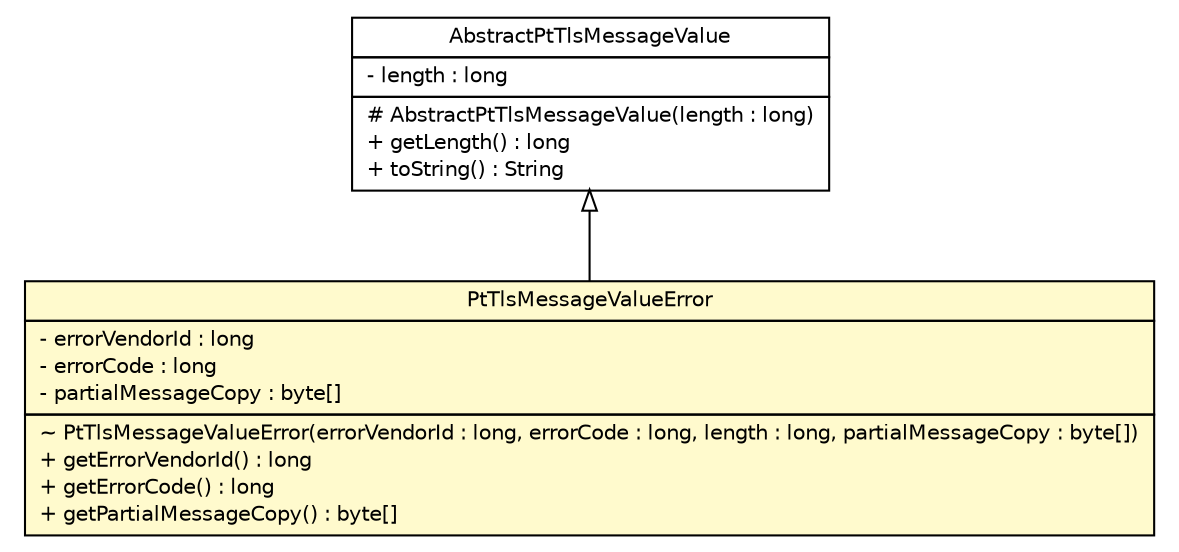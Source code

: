 #!/usr/local/bin/dot
#
# Class diagram 
# Generated by UMLGraph version R5_6 (http://www.umlgraph.org/)
#

digraph G {
	edge [fontname="Helvetica",fontsize=10,labelfontname="Helvetica",labelfontsize=10];
	node [fontname="Helvetica",fontsize=10,shape=plaintext];
	nodesep=0.25;
	ranksep=0.5;
	// org.ietf.nea.pt.value.AbstractPtTlsMessageValue
	c143218 [label=<<table title="org.ietf.nea.pt.value.AbstractPtTlsMessageValue" border="0" cellborder="1" cellspacing="0" cellpadding="2" port="p" href="./AbstractPtTlsMessageValue.html">
		<tr><td><table border="0" cellspacing="0" cellpadding="1">
<tr><td align="center" balign="center"> AbstractPtTlsMessageValue </td></tr>
		</table></td></tr>
		<tr><td><table border="0" cellspacing="0" cellpadding="1">
<tr><td align="left" balign="left"> - length : long </td></tr>
		</table></td></tr>
		<tr><td><table border="0" cellspacing="0" cellpadding="1">
<tr><td align="left" balign="left"> # AbstractPtTlsMessageValue(length : long) </td></tr>
<tr><td align="left" balign="left"> + getLength() : long </td></tr>
<tr><td align="left" balign="left"> + toString() : String </td></tr>
		</table></td></tr>
		</table>>, URL="./AbstractPtTlsMessageValue.html", fontname="Helvetica", fontcolor="black", fontsize=10.0];
	// org.ietf.nea.pt.value.PtTlsMessageValueError
	c143222 [label=<<table title="org.ietf.nea.pt.value.PtTlsMessageValueError" border="0" cellborder="1" cellspacing="0" cellpadding="2" port="p" bgcolor="lemonChiffon" href="./PtTlsMessageValueError.html">
		<tr><td><table border="0" cellspacing="0" cellpadding="1">
<tr><td align="center" balign="center"> PtTlsMessageValueError </td></tr>
		</table></td></tr>
		<tr><td><table border="0" cellspacing="0" cellpadding="1">
<tr><td align="left" balign="left"> - errorVendorId : long </td></tr>
<tr><td align="left" balign="left"> - errorCode : long </td></tr>
<tr><td align="left" balign="left"> - partialMessageCopy : byte[] </td></tr>
		</table></td></tr>
		<tr><td><table border="0" cellspacing="0" cellpadding="1">
<tr><td align="left" balign="left"> ~ PtTlsMessageValueError(errorVendorId : long, errorCode : long, length : long, partialMessageCopy : byte[]) </td></tr>
<tr><td align="left" balign="left"> + getErrorVendorId() : long </td></tr>
<tr><td align="left" balign="left"> + getErrorCode() : long </td></tr>
<tr><td align="left" balign="left"> + getPartialMessageCopy() : byte[] </td></tr>
		</table></td></tr>
		</table>>, URL="./PtTlsMessageValueError.html", fontname="Helvetica", fontcolor="black", fontsize=10.0];
	//org.ietf.nea.pt.value.PtTlsMessageValueError extends org.ietf.nea.pt.value.AbstractPtTlsMessageValue
	c143218:p -> c143222:p [dir=back,arrowtail=empty];
}


